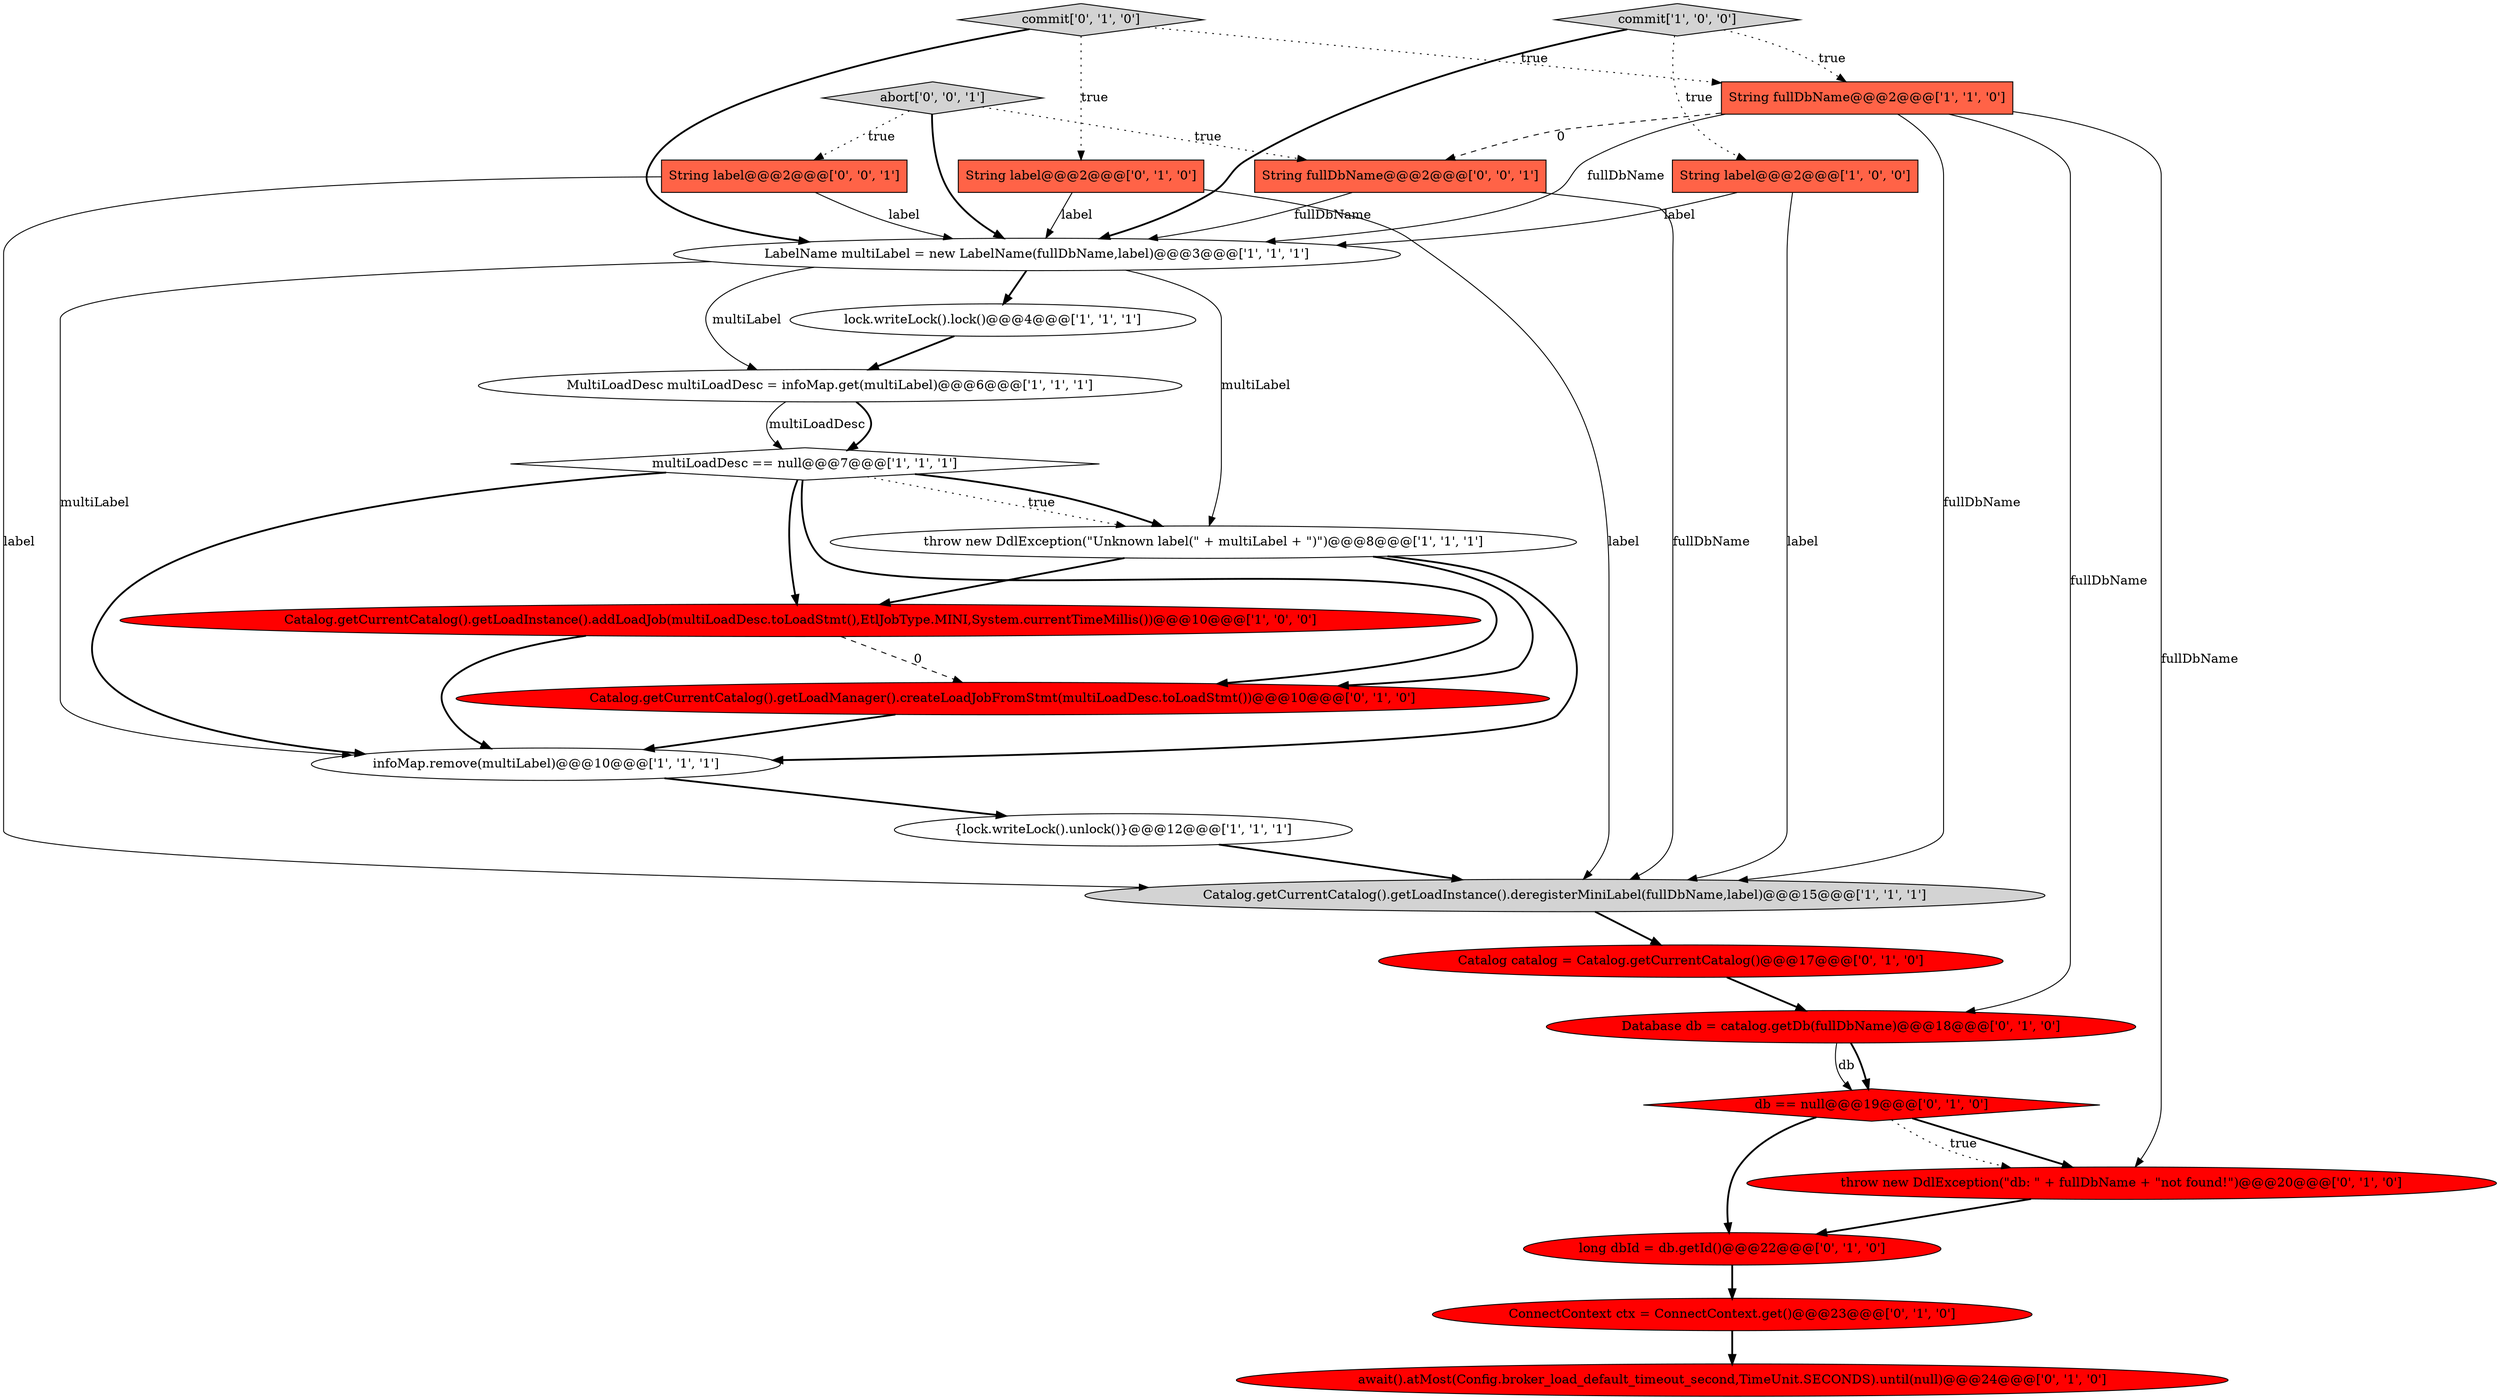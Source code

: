digraph {
11 [style = filled, label = "commit['1', '0', '0']", fillcolor = lightgray, shape = diamond image = "AAA0AAABBB1BBB"];
10 [style = filled, label = "throw new DdlException(\"Unknown label(\" + multiLabel + \")\")@@@8@@@['1', '1', '1']", fillcolor = white, shape = ellipse image = "AAA0AAABBB1BBB"];
5 [style = filled, label = "Catalog.getCurrentCatalog().getLoadInstance().deregisterMiniLabel(fullDbName,label)@@@15@@@['1', '1', '1']", fillcolor = lightgray, shape = ellipse image = "AAA0AAABBB1BBB"];
24 [style = filled, label = "String fullDbName@@@2@@@['0', '0', '1']", fillcolor = tomato, shape = box image = "AAA0AAABBB3BBB"];
18 [style = filled, label = "Database db = catalog.getDb(fullDbName)@@@18@@@['0', '1', '0']", fillcolor = red, shape = ellipse image = "AAA1AAABBB2BBB"];
15 [style = filled, label = "throw new DdlException(\"db: \" + fullDbName + \"not found!\")@@@20@@@['0', '1', '0']", fillcolor = red, shape = ellipse image = "AAA1AAABBB2BBB"];
17 [style = filled, label = "ConnectContext ctx = ConnectContext.get()@@@23@@@['0', '1', '0']", fillcolor = red, shape = ellipse image = "AAA1AAABBB2BBB"];
12 [style = filled, label = "await().atMost(Config.broker_load_default_timeout_second,TimeUnit.SECONDS).until(null)@@@24@@@['0', '1', '0']", fillcolor = red, shape = ellipse image = "AAA1AAABBB2BBB"];
9 [style = filled, label = "LabelName multiLabel = new LabelName(fullDbName,label)@@@3@@@['1', '1', '1']", fillcolor = white, shape = ellipse image = "AAA0AAABBB1BBB"];
16 [style = filled, label = "commit['0', '1', '0']", fillcolor = lightgray, shape = diamond image = "AAA0AAABBB2BBB"];
0 [style = filled, label = "multiLoadDesc == null@@@7@@@['1', '1', '1']", fillcolor = white, shape = diamond image = "AAA0AAABBB1BBB"];
23 [style = filled, label = "String label@@@2@@@['0', '0', '1']", fillcolor = tomato, shape = box image = "AAA0AAABBB3BBB"];
7 [style = filled, label = "infoMap.remove(multiLabel)@@@10@@@['1', '1', '1']", fillcolor = white, shape = ellipse image = "AAA0AAABBB1BBB"];
6 [style = filled, label = "String fullDbName@@@2@@@['1', '1', '0']", fillcolor = tomato, shape = box image = "AAA0AAABBB1BBB"];
14 [style = filled, label = "Catalog catalog = Catalog.getCurrentCatalog()@@@17@@@['0', '1', '0']", fillcolor = red, shape = ellipse image = "AAA1AAABBB2BBB"];
21 [style = filled, label = "long dbId = db.getId()@@@22@@@['0', '1', '0']", fillcolor = red, shape = ellipse image = "AAA1AAABBB2BBB"];
22 [style = filled, label = "abort['0', '0', '1']", fillcolor = lightgray, shape = diamond image = "AAA0AAABBB3BBB"];
3 [style = filled, label = "Catalog.getCurrentCatalog().getLoadInstance().addLoadJob(multiLoadDesc.toLoadStmt(),EtlJobType.MINI,System.currentTimeMillis())@@@10@@@['1', '0', '0']", fillcolor = red, shape = ellipse image = "AAA1AAABBB1BBB"];
13 [style = filled, label = "String label@@@2@@@['0', '1', '0']", fillcolor = tomato, shape = box image = "AAA0AAABBB2BBB"];
2 [style = filled, label = "MultiLoadDesc multiLoadDesc = infoMap.get(multiLabel)@@@6@@@['1', '1', '1']", fillcolor = white, shape = ellipse image = "AAA0AAABBB1BBB"];
8 [style = filled, label = "{lock.writeLock().unlock()}@@@12@@@['1', '1', '1']", fillcolor = white, shape = ellipse image = "AAA0AAABBB1BBB"];
20 [style = filled, label = "db == null@@@19@@@['0', '1', '0']", fillcolor = red, shape = diamond image = "AAA1AAABBB2BBB"];
4 [style = filled, label = "lock.writeLock().lock()@@@4@@@['1', '1', '1']", fillcolor = white, shape = ellipse image = "AAA0AAABBB1BBB"];
19 [style = filled, label = "Catalog.getCurrentCatalog().getLoadManager().createLoadJobFromStmt(multiLoadDesc.toLoadStmt())@@@10@@@['0', '1', '0']", fillcolor = red, shape = ellipse image = "AAA1AAABBB2BBB"];
1 [style = filled, label = "String label@@@2@@@['1', '0', '0']", fillcolor = tomato, shape = box image = "AAA0AAABBB1BBB"];
0->3 [style = bold, label=""];
9->10 [style = solid, label="multiLabel"];
22->23 [style = dotted, label="true"];
16->13 [style = dotted, label="true"];
0->10 [style = dotted, label="true"];
24->5 [style = solid, label="fullDbName"];
0->19 [style = bold, label=""];
15->21 [style = bold, label=""];
6->15 [style = solid, label="fullDbName"];
11->1 [style = dotted, label="true"];
10->19 [style = bold, label=""];
9->4 [style = bold, label=""];
22->9 [style = bold, label=""];
10->3 [style = bold, label=""];
13->9 [style = solid, label="label"];
23->9 [style = solid, label="label"];
9->7 [style = solid, label="multiLabel"];
4->2 [style = bold, label=""];
5->14 [style = bold, label=""];
22->24 [style = dotted, label="true"];
7->8 [style = bold, label=""];
11->9 [style = bold, label=""];
10->7 [style = bold, label=""];
9->2 [style = solid, label="multiLabel"];
0->7 [style = bold, label=""];
3->19 [style = dashed, label="0"];
20->21 [style = bold, label=""];
13->5 [style = solid, label="label"];
18->20 [style = bold, label=""];
0->10 [style = bold, label=""];
2->0 [style = bold, label=""];
17->12 [style = bold, label=""];
23->5 [style = solid, label="label"];
18->20 [style = solid, label="db"];
8->5 [style = bold, label=""];
3->7 [style = bold, label=""];
6->5 [style = solid, label="fullDbName"];
6->9 [style = solid, label="fullDbName"];
11->6 [style = dotted, label="true"];
6->24 [style = dashed, label="0"];
1->5 [style = solid, label="label"];
2->0 [style = solid, label="multiLoadDesc"];
14->18 [style = bold, label=""];
24->9 [style = solid, label="fullDbName"];
1->9 [style = solid, label="label"];
20->15 [style = bold, label=""];
19->7 [style = bold, label=""];
21->17 [style = bold, label=""];
16->9 [style = bold, label=""];
20->15 [style = dotted, label="true"];
16->6 [style = dotted, label="true"];
6->18 [style = solid, label="fullDbName"];
}
